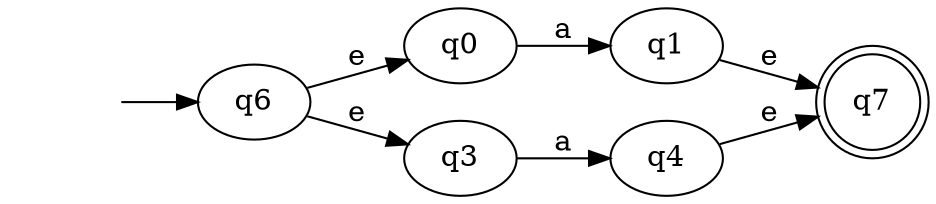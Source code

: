 digraph "g"{
	rankdir=LR
	-1[style="invis"];
	-1->"q6";
	"q6"->"q0"[label="e"];
	"q6"->"q3"[label="e"];
	"q0"->"q1"[label="a"];
	"q1"->"q7"[label="e"];
	"q3"->"q4"[label="a"];
	"q4"->"q7"[label="e"];
	"q7"[shape="doublecircle"];
}